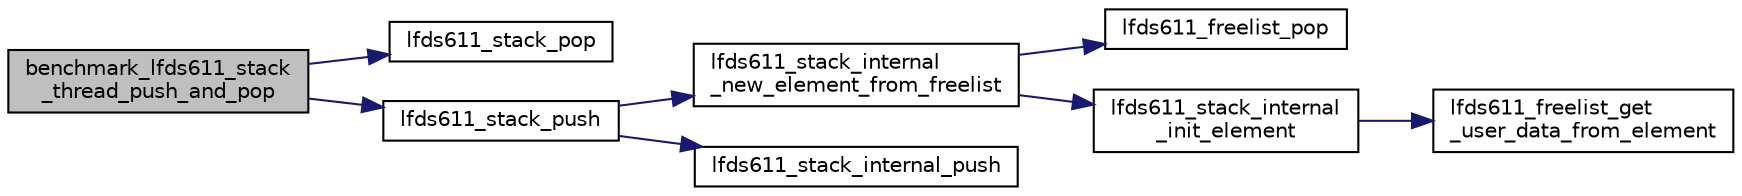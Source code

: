 digraph "benchmark_lfds611_stack_thread_push_and_pop"
{
 // LATEX_PDF_SIZE
  edge [fontname="Helvetica",fontsize="10",labelfontname="Helvetica",labelfontsize="10"];
  node [fontname="Helvetica",fontsize="10",shape=record];
  rankdir="LR";
  Node1 [label="benchmark_lfds611_stack\l_thread_push_and_pop",height=0.2,width=0.4,color="black", fillcolor="grey75", style="filled", fontcolor="black",tooltip=" "];
  Node1 -> Node2 [color="midnightblue",fontsize="10",style="solid",fontname="Helvetica"];
  Node2 [label="lfds611_stack_pop",height=0.2,width=0.4,color="black", fillcolor="white", style="filled",URL="$liblfds611_8h.html#ac106f34717f6179883fd5a9e38c145b5",tooltip=" "];
  Node1 -> Node3 [color="midnightblue",fontsize="10",style="solid",fontname="Helvetica"];
  Node3 [label="lfds611_stack_push",height=0.2,width=0.4,color="black", fillcolor="white", style="filled",URL="$liblfds611_8h.html#a4f667598eced5b46547b914117347f40",tooltip=" "];
  Node3 -> Node4 [color="midnightblue",fontsize="10",style="solid",fontname="Helvetica"];
  Node4 [label="lfds611_stack_internal\l_new_element_from_freelist",height=0.2,width=0.4,color="black", fillcolor="white", style="filled",URL="$lfds611__stack__internal_8h.html#abe2aa6b482c1dff531cebc05923e6a7a",tooltip=" "];
  Node4 -> Node5 [color="midnightblue",fontsize="10",style="solid",fontname="Helvetica"];
  Node5 [label="lfds611_freelist_pop",height=0.2,width=0.4,color="black", fillcolor="white", style="filled",URL="$liblfds611_8h.html#a553d79ea0648f758e195ff7765656c93",tooltip=" "];
  Node4 -> Node6 [color="midnightblue",fontsize="10",style="solid",fontname="Helvetica"];
  Node6 [label="lfds611_stack_internal\l_init_element",height=0.2,width=0.4,color="black", fillcolor="white", style="filled",URL="$lfds611__stack__new_8c.html#a584d5101d6afde164fde9dd8028cd575",tooltip=" "];
  Node6 -> Node7 [color="midnightblue",fontsize="10",style="solid",fontname="Helvetica"];
  Node7 [label="lfds611_freelist_get\l_user_data_from_element",height=0.2,width=0.4,color="black", fillcolor="white", style="filled",URL="$liblfds611_8h.html#a6b5836f54710e3591e4198a627423637",tooltip=" "];
  Node3 -> Node8 [color="midnightblue",fontsize="10",style="solid",fontname="Helvetica"];
  Node8 [label="lfds611_stack_internal_push",height=0.2,width=0.4,color="black", fillcolor="white", style="filled",URL="$lfds611__stack__push__pop_8c.html#acd956b484c9195f477ba05eae0faecfe",tooltip=" "];
}
